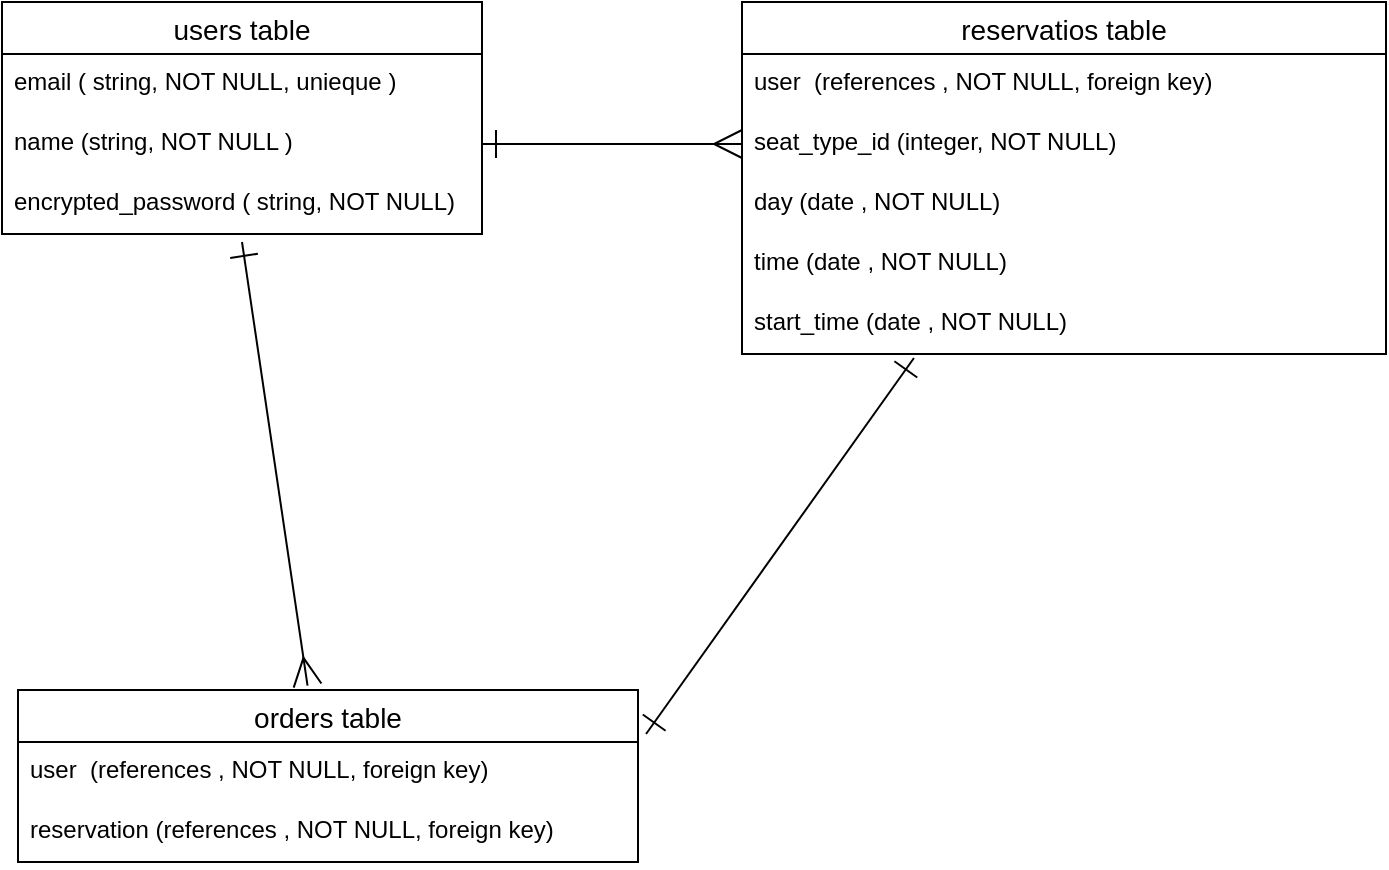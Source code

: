 <mxfile>
    <diagram id="hL7GXV5dZYc_48v4vVCB" name="ページ1">
        <mxGraphModel dx="736" dy="564" grid="1" gridSize="10" guides="1" tooltips="1" connect="1" arrows="1" fold="1" page="1" pageScale="1" pageWidth="827" pageHeight="1169" math="0" shadow="0">
            <root>
                <mxCell id="0"/>
                <mxCell id="1" parent="0"/>
                <mxCell id="6" value="users table" style="swimlane;fontStyle=0;childLayout=stackLayout;horizontal=1;startSize=26;horizontalStack=0;resizeParent=1;resizeParentMax=0;resizeLast=0;collapsible=1;marginBottom=0;align=center;fontSize=14;" vertex="1" parent="1">
                    <mxGeometry x="40" y="160" width="240" height="116" as="geometry"/>
                </mxCell>
                <mxCell id="7" value="email ( string, NOT NULL, unieque )" style="text;strokeColor=none;fillColor=none;spacingLeft=4;spacingRight=4;overflow=hidden;rotatable=0;points=[[0,0.5],[1,0.5]];portConstraint=eastwest;fontSize=12;" vertex="1" parent="6">
                    <mxGeometry y="26" width="240" height="30" as="geometry"/>
                </mxCell>
                <mxCell id="8" value="name (string, NOT NULL )" style="text;strokeColor=none;fillColor=none;spacingLeft=4;spacingRight=4;overflow=hidden;rotatable=0;points=[[0,0.5],[1,0.5]];portConstraint=eastwest;fontSize=12;" vertex="1" parent="6">
                    <mxGeometry y="56" width="240" height="30" as="geometry"/>
                </mxCell>
                <mxCell id="10" value="encrypted_password ( string, NOT NULL)" style="text;strokeColor=none;fillColor=none;spacingLeft=4;spacingRight=4;overflow=hidden;rotatable=0;points=[[0,0.5],[1,0.5]];portConstraint=eastwest;fontSize=12;" vertex="1" parent="6">
                    <mxGeometry y="86" width="240" height="30" as="geometry"/>
                </mxCell>
                <mxCell id="15" value="reservatios table" style="swimlane;fontStyle=0;childLayout=stackLayout;horizontal=1;startSize=26;horizontalStack=0;resizeParent=1;resizeParentMax=0;resizeLast=0;collapsible=1;marginBottom=0;align=center;fontSize=14;" vertex="1" parent="1">
                    <mxGeometry x="410" y="160" width="322" height="176" as="geometry"/>
                </mxCell>
                <mxCell id="16" value="user  (references , NOT NULL, foreign key)" style="text;strokeColor=none;fillColor=none;spacingLeft=4;spacingRight=4;overflow=hidden;rotatable=0;points=[[0,0.5],[1,0.5]];portConstraint=eastwest;fontSize=12;" vertex="1" parent="15">
                    <mxGeometry y="26" width="322" height="30" as="geometry"/>
                </mxCell>
                <mxCell id="17" value="seat_type_id (integer, NOT NULL)" style="text;strokeColor=none;fillColor=none;spacingLeft=4;spacingRight=4;overflow=hidden;rotatable=0;points=[[0,0.5],[1,0.5]];portConstraint=eastwest;fontSize=12;" vertex="1" parent="15">
                    <mxGeometry y="56" width="322" height="30" as="geometry"/>
                </mxCell>
                <mxCell id="18" value="day (date , NOT NULL)" style="text;strokeColor=none;fillColor=none;spacingLeft=4;spacingRight=4;overflow=hidden;rotatable=0;points=[[0,0.5],[1,0.5]];portConstraint=eastwest;fontSize=12;" vertex="1" parent="15">
                    <mxGeometry y="86" width="322" height="30" as="geometry"/>
                </mxCell>
                <mxCell id="19" value="time (date , NOT NULL)" style="text;strokeColor=none;fillColor=none;spacingLeft=4;spacingRight=4;overflow=hidden;rotatable=0;points=[[0,0.5],[1,0.5]];portConstraint=eastwest;fontSize=12;" vertex="1" parent="15">
                    <mxGeometry y="116" width="322" height="30" as="geometry"/>
                </mxCell>
                <mxCell id="20" value="start_time (date , NOT NULL)" style="text;strokeColor=none;fillColor=none;spacingLeft=4;spacingRight=4;overflow=hidden;rotatable=0;points=[[0,0.5],[1,0.5]];portConstraint=eastwest;fontSize=12;" vertex="1" parent="15">
                    <mxGeometry y="146" width="322" height="30" as="geometry"/>
                </mxCell>
                <mxCell id="25" style="edgeStyle=none;jumpSize=10;html=1;startArrow=ERmany;startFill=0;endArrow=ERone;endFill=0;startSize=12;endSize=12;exitX=0.467;exitY=-0.026;exitDx=0;exitDy=0;exitPerimeter=0;" edge="1" parent="1" source="26">
                    <mxGeometry relative="1" as="geometry">
                        <mxPoint x="160" y="280" as="targetPoint"/>
                        <mxPoint x="160" y="576" as="sourcePoint"/>
                    </mxGeometry>
                </mxCell>
                <mxCell id="26" value="orders table" style="swimlane;fontStyle=0;childLayout=stackLayout;horizontal=1;startSize=26;horizontalStack=0;resizeParent=1;resizeParentMax=0;resizeLast=0;collapsible=1;marginBottom=0;align=center;fontSize=14;" vertex="1" parent="1">
                    <mxGeometry x="48" y="504" width="310" height="86" as="geometry"/>
                </mxCell>
                <mxCell id="27" value="user  (references , NOT NULL, foreign key)" style="text;strokeColor=none;fillColor=none;spacingLeft=4;spacingRight=4;overflow=hidden;rotatable=0;points=[[0,0.5],[1,0.5]];portConstraint=eastwest;fontSize=12;" vertex="1" parent="26">
                    <mxGeometry y="26" width="310" height="30" as="geometry"/>
                </mxCell>
                <mxCell id="28" value="reservation (references , NOT NULL, foreign key) " style="text;strokeColor=none;fillColor=none;spacingLeft=4;spacingRight=4;overflow=hidden;rotatable=0;points=[[0,0.5],[1,0.5]];portConstraint=eastwest;fontSize=12;" vertex="1" parent="26">
                    <mxGeometry y="56" width="310" height="30" as="geometry"/>
                </mxCell>
                <mxCell id="29" style="edgeStyle=none;jumpSize=10;html=1;startArrow=ERone;startFill=0;endArrow=ERone;endFill=0;startSize=12;endSize=12;entryX=0.267;entryY=1.067;entryDx=0;entryDy=0;entryPerimeter=0;exitX=1.013;exitY=-0.133;exitDx=0;exitDy=0;exitPerimeter=0;" edge="1" parent="1" source="27" target="20">
                    <mxGeometry relative="1" as="geometry">
                        <mxPoint x="407.424" y="402" as="targetPoint"/>
                        <mxPoint x="288" y="526" as="sourcePoint"/>
                        <Array as="points"/>
                    </mxGeometry>
                </mxCell>
                <mxCell id="30" style="edgeStyle=none;html=1;exitX=1;exitY=0.5;exitDx=0;exitDy=0;entryX=0;entryY=0.5;entryDx=0;entryDy=0;endArrow=ERmany;endFill=0;jumpSize=10;endSize=12;startArrow=ERone;startFill=0;startSize=12;" edge="1" parent="1" source="8">
                    <mxGeometry relative="1" as="geometry">
                        <mxPoint x="410" y="231" as="targetPoint"/>
                    </mxGeometry>
                </mxCell>
            </root>
        </mxGraphModel>
    </diagram>
</mxfile>